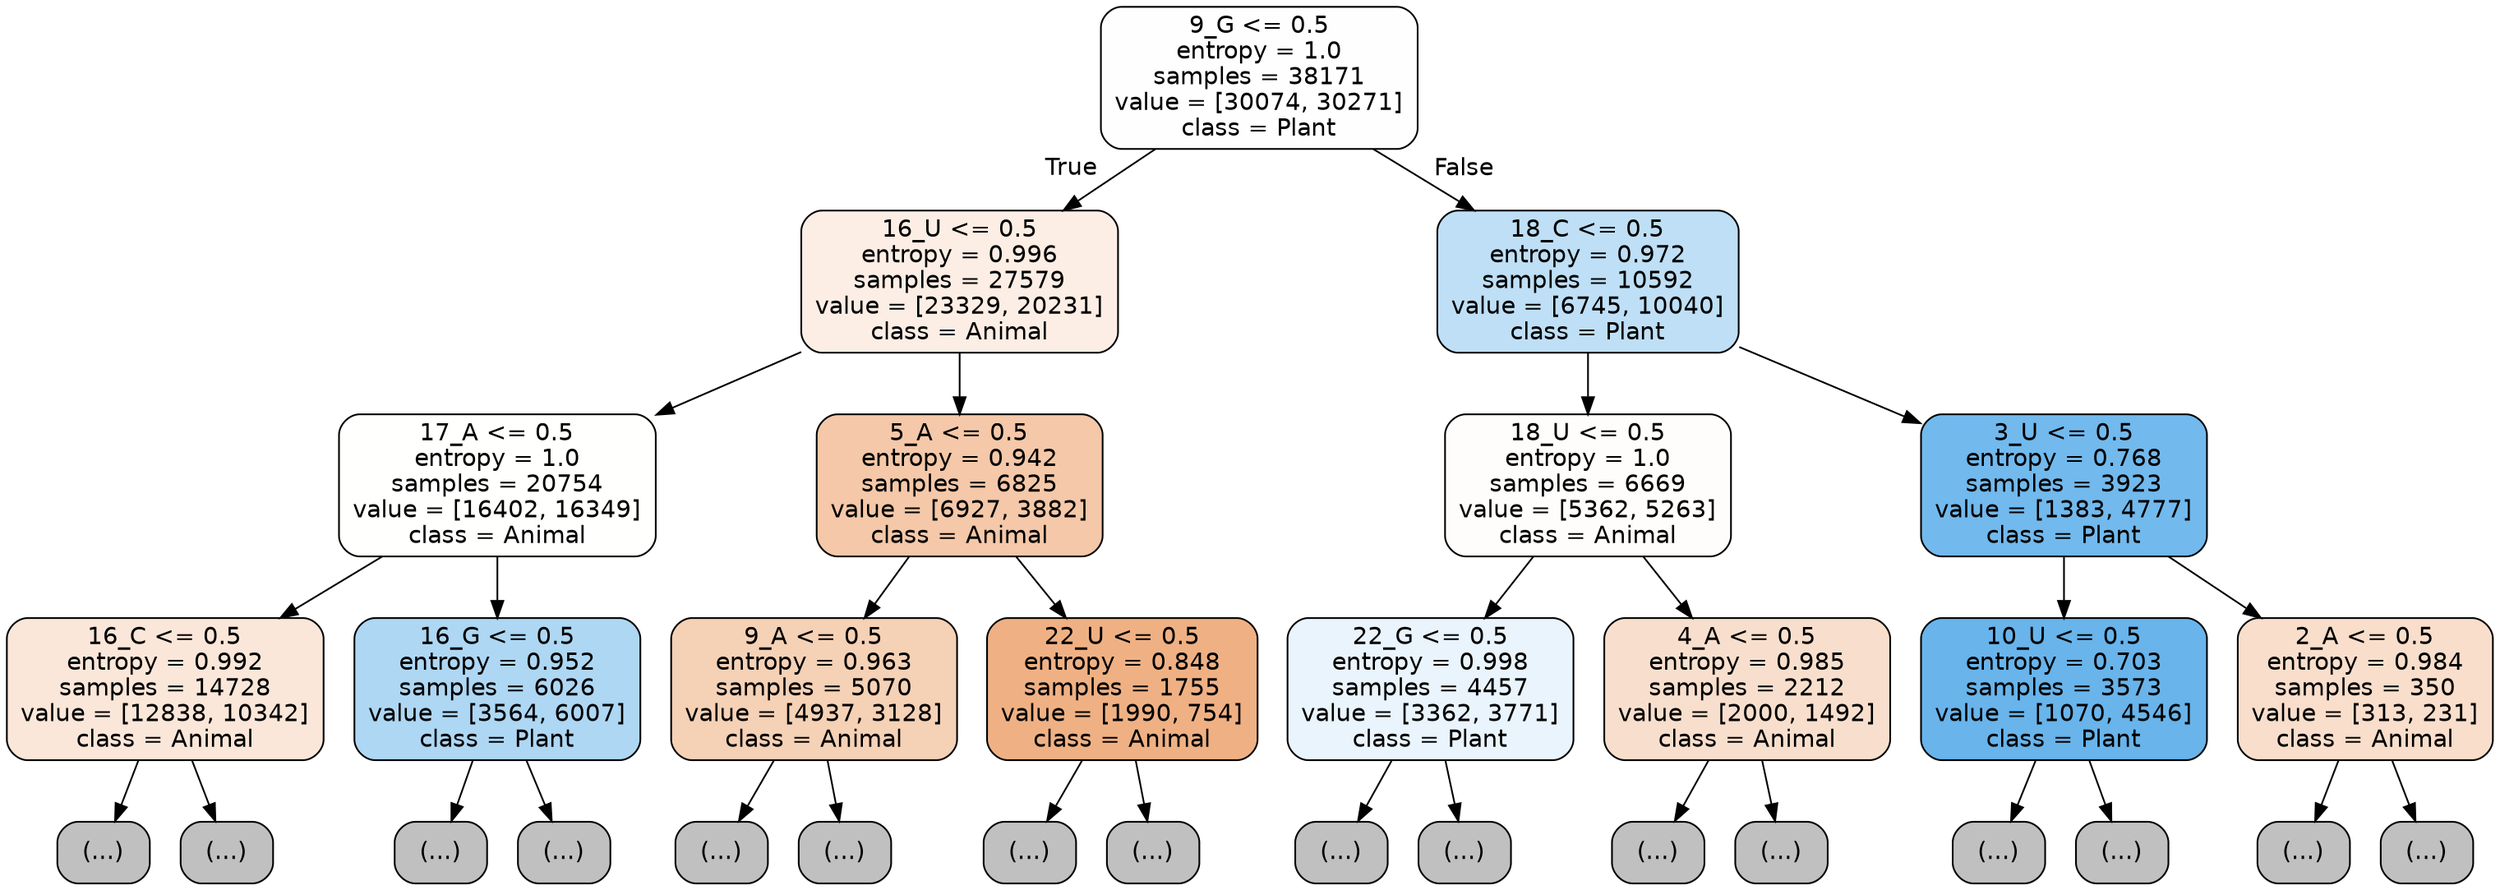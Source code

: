 digraph Tree {
node [shape=box, style="filled, rounded", color="black", fontname="helvetica"] ;
edge [fontname="helvetica"] ;
0 [label="9_G <= 0.5\nentropy = 1.0\nsamples = 38171\nvalue = [30074, 30271]\nclass = Plant", fillcolor="#fefeff"] ;
1 [label="16_U <= 0.5\nentropy = 0.996\nsamples = 27579\nvalue = [23329, 20231]\nclass = Animal", fillcolor="#fceee5"] ;
0 -> 1 [labeldistance=2.5, labelangle=45, headlabel="True"] ;
2 [label="17_A <= 0.5\nentropy = 1.0\nsamples = 20754\nvalue = [16402, 16349]\nclass = Animal", fillcolor="#fffffe"] ;
1 -> 2 ;
3 [label="16_C <= 0.5\nentropy = 0.992\nsamples = 14728\nvalue = [12838, 10342]\nclass = Animal", fillcolor="#fae7d9"] ;
2 -> 3 ;
4 [label="(...)", fillcolor="#C0C0C0"] ;
3 -> 4 ;
4631 [label="(...)", fillcolor="#C0C0C0"] ;
3 -> 4631 ;
6682 [label="16_G <= 0.5\nentropy = 0.952\nsamples = 6026\nvalue = [3564, 6007]\nclass = Plant", fillcolor="#aed7f4"] ;
2 -> 6682 ;
6683 [label="(...)", fillcolor="#C0C0C0"] ;
6682 -> 6683 ;
8172 [label="(...)", fillcolor="#C0C0C0"] ;
6682 -> 8172 ;
8983 [label="5_A <= 0.5\nentropy = 0.942\nsamples = 6825\nvalue = [6927, 3882]\nclass = Animal", fillcolor="#f4c8a8"] ;
1 -> 8983 ;
8984 [label="9_A <= 0.5\nentropy = 0.963\nsamples = 5070\nvalue = [4937, 3128]\nclass = Animal", fillcolor="#f5d1b6"] ;
8983 -> 8984 ;
8985 [label="(...)", fillcolor="#C0C0C0"] ;
8984 -> 8985 ;
10800 [label="(...)", fillcolor="#C0C0C0"] ;
8984 -> 10800 ;
11595 [label="22_U <= 0.5\nentropy = 0.848\nsamples = 1755\nvalue = [1990, 754]\nclass = Animal", fillcolor="#efb184"] ;
8983 -> 11595 ;
11596 [label="(...)", fillcolor="#C0C0C0"] ;
11595 -> 11596 ;
12357 [label="(...)", fillcolor="#C0C0C0"] ;
11595 -> 12357 ;
12452 [label="18_C <= 0.5\nentropy = 0.972\nsamples = 10592\nvalue = [6745, 10040]\nclass = Plant", fillcolor="#bedff6"] ;
0 -> 12452 [labeldistance=2.5, labelangle=-45, headlabel="False"] ;
12453 [label="18_U <= 0.5\nentropy = 1.0\nsamples = 6669\nvalue = [5362, 5263]\nclass = Animal", fillcolor="#fffdfb"] ;
12452 -> 12453 ;
12454 [label="22_G <= 0.5\nentropy = 0.998\nsamples = 4457\nvalue = [3362, 3771]\nclass = Plant", fillcolor="#eaf4fc"] ;
12453 -> 12454 ;
12455 [label="(...)", fillcolor="#C0C0C0"] ;
12454 -> 12455 ;
14470 [label="(...)", fillcolor="#C0C0C0"] ;
12454 -> 14470 ;
14729 [label="4_A <= 0.5\nentropy = 0.985\nsamples = 2212\nvalue = [2000, 1492]\nclass = Animal", fillcolor="#f8dfcd"] ;
12453 -> 14729 ;
14730 [label="(...)", fillcolor="#C0C0C0"] ;
14729 -> 14730 ;
15527 [label="(...)", fillcolor="#C0C0C0"] ;
14729 -> 15527 ;
15764 [label="3_U <= 0.5\nentropy = 0.768\nsamples = 3923\nvalue = [1383, 4777]\nclass = Plant", fillcolor="#72b9ed"] ;
12452 -> 15764 ;
15765 [label="10_U <= 0.5\nentropy = 0.703\nsamples = 3573\nvalue = [1070, 4546]\nclass = Plant", fillcolor="#68b4eb"] ;
15764 -> 15765 ;
15766 [label="(...)", fillcolor="#C0C0C0"] ;
15765 -> 15766 ;
16299 [label="(...)", fillcolor="#C0C0C0"] ;
15765 -> 16299 ;
16476 [label="2_A <= 0.5\nentropy = 0.984\nsamples = 350\nvalue = [313, 231]\nclass = Animal", fillcolor="#f8decb"] ;
15764 -> 16476 ;
16477 [label="(...)", fillcolor="#C0C0C0"] ;
16476 -> 16477 ;
16636 [label="(...)", fillcolor="#C0C0C0"] ;
16476 -> 16636 ;
}